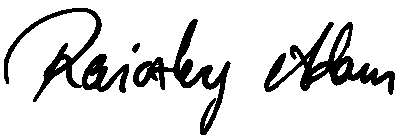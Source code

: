 beginfig(1);
% R
fill (12.089800,13.570300)..controls (11.910200,13.746100) and (12.367200,14.671900)..(13.371100,16.160200)..controls (13.777300,16.757799) and (14.480500,18.031300)..(14.937500,18.992201)..controls (15.394500,19.953100) and (15.898400,20.921900)..(16.054701,21.144501)..controls (16.273399,21.457001) and (16.269501,21.675800)..(16.031300,22.125000)..controls (15.472700,23.167999) and (16.035200,24.410200)..(18.027300,26.523399)..controls (19.007799,27.566401) and (20.152300,29.066401)..(20.566401,29.859400)..controls (22.011700,32.628899) and (23.101601,34.175800)..(23.671900,34.257801)..controls (24.625000,34.398399) and (24.621099,33.976601)..(23.660200,32.394501)..controls (22.585899,30.628901) and (22.542999,30.457001)..(23.187500,30.457001)..controls (23.949200,30.457001) and (24.726601,30.000000)..(25.269501,29.234400)--(25.777300,28.515600)--(28.277300,31.003901)..controls (33.691399,36.390598) and (35.835899,40.531300)..(34.527302,43.074200)..controls (33.527302,45.027302) and (32.156300,45.828098)..(29.585899,45.972698)..controls (25.347700,46.207001) and (19.937500,44.703098)..(14.824200,41.863300)..controls (11.628900,40.085899) and (7.839840,36.820301)..(6.230470,34.449200)..controls (5.863280,33.902302) and (5.480470,33.421902)..(5.378910,33.378899)..controls (5.281250,33.335899) and (5.199220,33.183601)..(5.199220,33.042999)..controls (5.199220,32.906300) and (4.890630,32.289101)..(4.515630,31.675800)..controls (4.136720,31.062500) and (3.574220,29.863300)..(3.265630,29.011700)..controls (2.679690,27.386700) and (2.628910,26.414101)..(2.894530,21.980499)..controls (2.992190,20.382799) and (2.953130,19.886700)..(2.730470,19.960899)..controls (2.570310,20.015600) and (2.433590,20.210899)..(2.425780,20.398399)..controls (2.421880,20.585899) and (2.210940,21.117201)..(1.960940,21.578100)..controls (1.585940,22.265600) and (1.503910,22.921900)..(1.507810,25.179701)..controls (1.511720,26.976601) and (1.625000,28.187500)..(1.835940,28.660200)..controls (2.015630,29.054701) and (2.171880,29.433599)..(2.191410,29.500000)..controls (2.578130,31.035200) and (4.082030,33.816399)..(4.519530,33.816399)..controls (4.628910,33.816399) and (4.718750,33.953098)..(4.722660,34.117199)..controls (4.722660,34.523399) and (7.812500,38.078098)..(8.945310,38.976601)..controls (9.441410,39.375000) and (10.234400,40.035198)..(10.703100,40.445301)..controls (11.859400,41.449200) and (15.750000,43.765598)..(17.148399,44.281300)..controls (17.769501,44.507801) and (18.914101,44.953098)..(19.683599,45.269501)..controls (23.472700,46.820301) and (29.210899,47.445301)..(32.128899,46.625000)..controls (34.542999,45.949200) and (36.398399,43.480499)..(36.398399,40.941399)..controls (36.398399,40.023399) and (35.902302,38.343800)..(35.507801,37.941399)..controls (35.339802,37.765598) and (35.199200,37.472698)..(35.199200,37.289101)..controls (35.199200,37.105499) and (34.890598,36.601601)..(34.511700,36.167999)..controls (34.132801,35.734402) and (33.742199,35.109402)..(33.640598,34.777302)..controls (33.476601,34.253899) and (28.046900,28.660200)..(26.246099,27.160200)..controls (25.644501,26.660200) and (25.601601,26.488300)..(25.601601,24.761700)..controls (25.601601,22.355499) and (25.882799,21.421900)..(26.933599,20.316401)..controls (27.597700,19.621099) and (27.976601,19.417999)..(28.609400,19.417999)..controls (29.601601,19.417999) and (29.531300,18.859400)..(28.492201,18.500000)..controls (27.980499,18.320299) and (27.609400,18.367201)..(26.894501,18.707001)..controls (24.812500,19.699200) and (24.144501,20.765600)..(23.980499,23.363300)--(23.855499,25.359400)--(22.988300,24.800800)..controls (22.511700,24.496099) and (21.851601,24.035200)..(21.519501,23.785200)..controls (21.191401,23.531300) and (20.273399,22.996099)..(19.480499,22.597700)..controls (18.296900,21.996099) and (16.960899,20.773399)..(16.960899,20.285200)..controls (16.960899,20.109400) and (14.027300,15.425800)..(12.996100,13.957000)..controls (12.609400,13.406300) and (12.359400,13.300800)..(12.089800,13.570300)--(22.070299,25.984400)..controls (23.863300,27.167999) and (23.937500,27.253901)..(23.871099,28.058599)..controls (23.812500,28.742201) and (23.710899,28.886700)..(23.320299,28.832001)..controls (23.054701,28.792999) and (22.609400,28.753901)..(22.328100,28.742201)..controls (21.960899,28.726601) and (21.511700,28.210899)..(20.710899,26.882799)..controls (19.601601,25.050800) and (19.332001,24.285200)..(19.898399,24.589800)..controls (20.066401,24.679701) and (21.042999,25.304701)..(22.070299,25.984400)--(22.070299,25.984400)--cycle;
% evi
fill (43.484402,17.253901)..controls (43.132801,17.640600) and (43.078098,17.988300)..(43.191399,19.113300)..controls (43.367199,20.816401) and (43.519501,21.554701)..(43.828098,22.179701)..controls (44.148399,22.824200) and (45.039101,25.156300)..(45.039101,25.351601)..controls (45.039101,25.628901) and (41.878899,22.210899)..(41.109402,21.097700)..controls (39.628899,18.968800) and (39.007801,18.261700)..(38.078098,17.644501)..controls (36.757801,16.773399) and (36.031300,16.832001)..(35.027302,17.898399)..controls (34.535198,18.421900) and (34.132801,18.675800)..(34.039101,18.523399)..controls (33.789101,18.125000) and (31.945299,17.660200)..(31.277300,17.828100)..controls (30.335899,18.062500) and (29.652300,19.218800)..(29.644501,20.593800)..controls (29.625000,23.062500) and (30.910200,25.574200)..(33.691399,28.484400)..controls (35.390598,30.265600) and (36.589802,30.863300)..(37.550800,30.402300)..controls (38.464802,29.968800) and (38.476601,29.214800)..(37.597698,27.656300)..controls (36.023399,24.871099) and (34.031300,22.777300)..(32.945301,22.777300)..controls (31.906300,22.777300) and (32.171902,23.636700)..(33.718800,25.292999)..controls (35.320301,27.003901) and (36.292999,28.296900)..(35.976601,28.296900)..controls (35.714802,28.296900) and (34.097698,26.750000)..(33.328098,25.765600)..controls (32.398399,24.574200) and (31.359400,22.347700)..(31.203100,21.218800)..controls (31.035200,19.984400) and (31.355499,19.417999)..(32.230499,19.417999)..controls (32.902302,19.417999) and (34.718800,20.976601)..(34.718800,21.554701)..controls (34.718800,22.253901) and (36.332001,25.343800)..(36.910198,25.746099)..controls (37.593800,26.226601) and (38.171902,26.246099)..(38.539101,25.804701)..controls (38.898399,25.371099) and (38.230499,23.539101)..(37.113300,21.898399)..controls (36.582001,21.113300) and (36.289101,20.359400)..(36.210899,19.570299)..controls (36.097698,18.433599) and (36.109402,18.410200)..(36.667999,18.570299)..controls (37.269501,18.742201) and (37.750000,19.218800)..(41.421902,23.265600)..controls (43.636700,25.710899) and (44.980499,26.859400)..(45.621101,26.859400)..controls (46.625000,26.859400) and (46.671902,25.253901)..(45.742199,22.746099)..controls (45.074200,20.953100) and (44.566399,18.722700)..(44.792999,18.582001)..controls (44.898399,18.519501) and (45.035198,18.199200)..(45.097698,17.875000)..controls (45.304699,16.789101) and (44.265598,16.390600)..(43.484402,17.253901)--cycle;
% i
fill (47.921902,31.773399)..controls (47.488300,32.914101) and (48.617199,34.296902)..(49.976601,34.296902)..controls (50.429699,34.296902) and (50.417999,33.476601)..(49.960899,33.097698)..controls (49.761700,32.933601) and (49.511700,32.460899)..(49.406300,32.046902)..controls (49.144501,31.039101) and (48.261700,30.878901)..(47.921902,31.773399)--cycle;
% czky
fill (72.507797,1.757810)..controls (72.117203,2.042970) and (72.039101,2.394530)..(72.039101,3.859380)..controls (72.039101,5.785160) and (72.773399,7.937500)..(74.468803,10.968800)..controls (75.527298,12.859400) and (77.316399,14.835900)..(77.660202,14.496100)..controls (77.824203,14.332000) and (77.550797,13.785200)..(76.824203,12.816400)..controls (75.480499,11.031300) and (74.835899,9.714840)..(73.851601,6.738280)..controls (73.378899,5.316410) and (73.246101,3.476560)..(73.628899,3.714840)..controls (73.796898,3.820310) and (74.523399,5.035160)..(75.664101,7.113280)..controls (76.824203,9.226560) and (78.277298,13.449200)..(78.992203,16.777300)..controls (79.781303,20.468800) and (79.652298,21.281300)..(78.511703,19.785200)..controls (77.710899,18.738300) and (76.507797,17.976601)..(75.648399,17.976601)..controls (74.054703,17.976601) and (72.777298,19.656300)..(72.777298,21.746099)--(72.777298,22.808599)--(71.089798,21.035200)..controls (69.246101,19.097700) and (68.566399,18.601601)..(67.496101,18.398399)..controls (66.390602,18.191401) and (65.687500,18.671900)..(65.050797,20.062500)..controls (64.730499,20.757799) and (64.257797,21.441401)..(64.000000,21.578100)..controls (63.449200,21.871099) and (62.800800,23.023399)..(62.800800,23.699200)..controls (62.800800,24.265600) and (62.191399,24.449200)..(60.320301,24.453100)--(58.917999,24.457001)--(59.046902,22.117201)..controls (59.117199,20.832001) and (59.246101,19.390600)..(59.335899,18.914101)..controls (59.460899,18.214800) and (59.410198,18.015600)..(59.062500,17.882799)..controls (58.164101,17.539101) and (57.800800,18.539101)..(57.546902,22.058599)..controls (57.417999,23.875000) and (57.347698,24.105499)..(56.910198,24.167999)..controls (56.640598,24.207001) and (56.183601,24.152300)..(55.902302,24.046900)..controls (55.386700,23.855499) and (55.386700,23.851601)..(56.097698,22.707001)..controls (57.171902,20.980499) and (56.628899,20.539101)..(55.042999,21.843800)..controls (54.144501,22.585899) and (53.875000,22.605499)..(53.777302,21.941401)..controls (53.714802,21.523399) and (52.863300,20.257799)..(52.035198,19.359400)..controls (50.910198,18.132799) and (49.308601,18.597700)..(48.378899,20.417999)..controls (47.933601,21.292999) and (47.914101,21.511700)..(48.175800,22.625000)..controls (48.558601,24.250000) and (48.890598,24.859400)..(50.046902,26.054701)..controls (51.261700,27.308599) and (52.277302,27.816401)..(53.570301,27.816401)..controls (54.390598,27.816401) and (54.609402,27.722700)..(54.714802,27.324200)..controls (54.812500,26.949200) and (54.687500,26.769501)..(54.203098,26.582001)..controls (51.683601,25.601601) and (50.441399,24.472700)..(49.828098,22.625000)..controls (49.617199,21.984400) and (49.621101,21.625000)..(49.847698,21.082001)..controls (50.007801,20.695299) and (50.242199,20.378901)..(50.363300,20.378901)..controls (51.351601,20.378901) and (52.953098,22.789101)..(52.957001,24.273399)..controls (52.960899,25.023399) and (53.054699,25.191401)..(53.550800,25.316401)..controls (53.949200,25.417999) and (54.500000,26.039101)..(55.257801,27.257799)--(57.281300,26.761700)..controls (57.281300,28.109400) and (56.882801,28.144501)..(56.007801,26.863300)..controls (55.398399,25.976601) and (55.500000,25.707001)..(56.441399,25.707001)..controls (57.273399,25.707001) and (57.281300,25.714800)..(57.281300,26.761700)--(57.281300,26.761700)--(55.257801,27.257799)..controls (55.875000,28.246099) and (56.605499,29.140600)..(56.886700,29.246099)..controls (57.316399,29.410200) and (58.031300,29.238300)..(58.453098,28.871099)..controls (58.503899,28.828100) and (58.597698,28.113300)..(58.660198,27.285200)..controls (58.718800,26.457001) and (58.816399,25.730499)..(58.875000,25.667999)..controls (58.929699,25.609400) and (59.796902,25.554701)..(60.796902,25.550800)--(62.617199,25.539101)--(63.277302,28.058599)..controls (64.621101,33.164101) and (67.167999,39.882801)..(68.312500,41.332001)..controls (69.523399,42.867199) and (69.902298,43.171902)..(70.421898,43.031300)..controls (70.718803,42.949200) and (70.960899,42.746101)..(70.960899,42.578098)..controls (70.960899,42.230499) and (69.562500,38.269501)..(68.925797,36.816399)..controls (68.695297,36.289101) and (68.472702,35.621101)..(68.433601,35.328098)..controls (68.316399,34.441399) and (67.796898,33.011700)..(67.363297,32.378899)..controls (67.136703,32.046902) and (66.878899,31.484400)..(66.792999,31.121099)..controls (66.699203,30.742201) and (66.343803,30.316401)..(65.941399,30.109400)..controls (65.347702,29.804701) and (65.195297,29.500000)..(64.859398,27.984400)..controls (64.457001,26.175800) and (64.304703,24.074200)..(64.562500,23.816401)..controls (64.640602,23.738300) and (65.066399,24.472700)..(65.515602,25.445299)..controls (66.484398,27.562500) and (67.589798,28.855499)..(68.238297,28.621099)..controls (69.382797,28.210899) and (69.578102,27.285200)..(68.921898,25.421900)..controls (68.585899,24.468800) and (66.988297,22.035200)..(66.585899,21.859400)..controls (66.296898,21.734400) and (66.367203,20.746099)..(66.687500,20.425800)..controls (67.375000,19.738300) and (68.125000,20.117201)..(70.039101,22.113300)..controls (71.082001,23.199200) and (72.121101,24.468800)..(72.347702,24.933599)..controls (72.664101,25.582001) and (72.910202,25.781300)..(73.406303,25.789101)..controls (73.761703,25.796900) and (74.257797,25.984400)..(74.507797,26.210899)..controls (75.089798,26.738300) and (75.585899,26.726601)..(76.082001,26.179701)..controls (76.675797,25.527300) and (76.566399,24.812500)..(75.734398,23.867201)..controls (74.128899,22.039101) and (74.558601,18.917999)..(76.285202,19.863300)..controls (77.324203,20.433599) and (79.929703,23.886700)..(80.511703,25.468800)..controls (81.308601,27.628901) and (82.027298,28.289101)..(82.703102,27.476601)..controls (82.925797,27.207001) and (82.832001,26.773399)..(82.257797,25.417999)..controls (81.542999,23.746099) and (81.371101,22.953100)..(80.781303,18.699200)..controls (80.625000,17.574200) and (80.378899,16.441401)..(80.238297,16.179701)..controls (80.093803,15.914100) and (80.000000,15.617200)..(80.027298,15.523400)..controls (80.160202,15.050800) and (79.457001,12.671900)..(78.765602,11.273400)..controls (78.339798,10.406300) and (77.855499,9.191410)..(77.687500,8.570310)..controls (77.519501,7.949220) and (77.179703,7.257810)..(76.933601,7.031250)..controls (76.683601,6.808590) and (76.480499,6.488280)..(76.480499,6.328130)..controls (76.480499,5.601560) and (75.152298,3.222660)..(74.113297,2.078130)..controls (73.429703,1.328130) and (73.164101,1.277340)..(72.507797,1.757810)--cycle;
% Adam
fill (140.339996,16.394501)..controls (140.188004,16.578100) and (140.020004,16.957001)..(139.964996,17.234400)..controls (139.910004,17.511700) and (139.815994,17.824200)..(139.753998,17.921900)..controls (139.690994,18.023399) and (139.729996,18.589800)..(139.839996,19.183599)..controls (140.520004,22.871099) and (140.358994,22.968800)..(137.375000,20.683599)..controls (135.031006,18.890600) and (134.125000,18.925800)..(133.723007,20.832001)..controls (133.625000,21.277300) and (133.479996,21.546900)..(133.395004,21.429701)..controls (133.309006,21.308599) and (132.809006,20.933599)..(132.281006,20.593800)..controls (131.500000,20.089800) and (131.199005,20.015600)..(130.660004,20.195299)..controls (130.136993,20.371099) and (129.968994,20.609400)..(129.852005,21.351601)--(129.699005,22.285200)--(128.690994,21.691401)..controls (127.503998,20.996099) and (126.625000,20.941401)..(125.762001,21.503901)..controls (125.155998,21.902300) and (125.128998,21.894501)..(124.512001,21.164101)--(123.762001,23.500000)..controls (124.289001,24.027300) and (124.719002,24.656300)..(124.719002,24.894501)..controls (124.719002,25.136700) and (124.894997,25.843800)..(125.105003,26.468800)..controls (125.320000,27.093800) and (125.438004,27.664101)..(125.362999,27.734400)..controls (124.883003,28.218800) and (122.301003,25.906300)..(121.573997,24.339800)..controls (120.898003,22.875000) and (120.969002,22.539101)..(121.960999,22.539101)..controls (122.621002,22.539101) and (123.003998,22.742201)..(123.762001,23.500000)--(123.762001,23.500000)--(124.512001,21.164101)..controls (123.246002,19.664101) and (121.328003,19.000000)..(120.378998,19.726601)..controls (119.839996,20.136700) and (119.198997,21.445299)..(119.198997,22.136700)..controls (119.198997,22.457001) and (119.035004,23.113300)..(118.832001,23.597700)..controls (118.417999,24.593800) and (118.323997,24.566401)..(116.637001,22.992201)..controls (116.160004,22.542999) and (114.848000,21.691401)..(113.719002,21.097700)--(113.969002,22.851601)..controls (116.387001,24.140600) and (117.280998,24.765600)..(117.280998,25.152300)..controls (117.280998,25.378901) and (117.414001,25.707001)..(117.582001,25.882799)..controls (117.828003,26.144501) and (117.714996,26.175800)..(116.933998,26.058599)..controls (115.991997,25.914101) and (114.237999,24.855499)..(112.765999,23.539101)..controls (111.355003,22.277300) and (112.098000,21.851601)..(113.969002,22.851601)--(113.969002,22.851601)--(113.719002,21.097700)..controls (111.855003,20.113300) and (111.652000,19.933599)..(111.417999,19.082001)..controls (111.070000,17.828100) and (110.144997,17.128901)..(109.323997,17.503901)--(110.313004,19.523399)..controls (110.648003,20.156300) and (110.464996,21.097700)..(110.078003,20.710899)..controls (109.746002,20.378901) and (109.496002,18.937500)..(109.769997,18.937500)..controls (109.894997,18.937500) and (110.140999,19.199200)..(110.313004,19.523399)--(110.313004,19.523399)--(109.323997,17.503901)..controls (108.695000,17.789101) and (108.155998,18.914101)..(108.167999,19.914101)..controls (108.171997,20.234400) and (108.598000,21.570299)..(109.116997,22.882799)--(110.063004,25.265600)--(109.116997,27.406300)--(108.273003,26.539101)..controls (107.813004,26.062500) and (106.652000,25.007799)..(105.695000,24.195299)..controls (104.741997,23.382799) and (103.223000,22.054701)..(102.320000,21.246099)..controls (101.421997,20.437500) and (100.582001,19.742201)..(100.460999,19.699200)..controls (100.339996,19.652300) and (100.237999,19.484400)..(100.237999,19.324200)..controls (100.237999,18.714800) and (97.414101,17.000000)..(96.660202,17.148399)..controls (96.449203,17.187500) and (96.203102,17.230499)..(96.105499,17.238300)..controls (95.714798,17.281300) and (95.222702,18.691401)..(95.320297,19.480499)..controls (95.468803,20.617201) and (97.441399,24.945299)..(98.699203,26.878901)..controls (100.875000,30.230499) and (103.023003,31.820299)..(102.801003,29.917999)..controls (102.750000,29.488300) and (102.262001,28.222700)..(101.714996,27.097700)..controls (101.167999,25.976601) and (100.719002,24.953100)..(100.719002,24.820299)..controls (100.719002,24.687500) and (100.390999,24.199200)..(99.988297,23.738300)--(99.496101,25.042999)..controls (99.433601,25.105499) and (99.238297,24.917999)..(99.062500,24.628901)..controls (98.761703,24.121099) and (98.765602,24.117201)..(99.179703,24.511700)..controls (99.417999,24.742201) and (99.558601,24.976601)..(99.496101,25.042999)--(99.496101,25.042999)--(99.988297,23.738300)..controls (99.585899,23.277300) and (99.078102,22.601601)..(98.855499,22.238300)..controls (98.636703,21.875000) and (98.285202,21.578100)..(98.078102,21.578100)..controls (97.660202,21.578100) and (96.640602,19.699200)..(96.640602,18.933599)..controls (96.640602,18.390600) and (96.656303,18.382799)..(97.406303,18.671900)..controls (97.882797,18.855499) and (99.078102,19.753901)..(103.098000,22.964800)..controls (103.546997,23.324200) and (105.003998,24.664101)..(106.335999,25.941401)--(108.762001,28.265600)--(108.085999,29.574200)..controls (107.714996,30.292999) and (107.155998,31.121099)..(106.844002,31.414101)..controls (105.813004,32.382801) and (105.332001,31.308599)..(106.262001,30.125000)..controls (107.078003,29.089800) and (106.328003,28.214800)..(105.469002,29.199200)..controls (104.012001,30.867201) and (104.191002,33.578098)..(105.758003,33.578098)..controls (106.695000,33.578098) and (107.277000,33.042999)..(108.414001,31.128901)..controls (108.984001,30.164101) and (109.476997,29.339800)..(109.508003,29.296900)..controls (109.539001,29.253901) and (109.973000,29.667999)..(110.469002,30.218800)..controls (111.355003,31.199200) and (111.762001,31.718800)..(113.933998,34.660198)..controls (114.519997,35.449200) and (115.137001,36.242199)..(115.301003,36.414101)..controls (115.464996,36.589802) and (115.601997,36.828098)..(115.601997,36.949200)..controls (115.601997,37.066399) and (116.112999,37.933601)..(116.737999,38.875000)..controls (117.366997,39.816399) and (118.023003,40.855499)..(118.198997,41.179699)..controls (118.605003,41.921902) and (119.027000,42.085899)..(119.664001,41.746101)..controls (120.148003,41.488300) and (120.125000,41.421902)..(118.905998,39.628899)..controls (117.719002,37.882801) and (113.491997,29.835899)..(113.082001,28.539101)..controls (112.976997,28.210899) and (112.573997,27.257799)..(112.188004,26.417999)..controls (111.796997,25.582001) and (111.523003,24.855499)..(111.573997,24.804701)--(111.378998,28.347700)..controls (111.609001,28.914101) and (111.945000,29.675800)..(112.128998,30.039101)..controls (112.609001,31.003901) and (112.285004,30.847700)..(111.116997,29.558599)..controls (109.987999,28.316401) and (109.960999,28.246099)..(110.332001,27.554701)..controls (110.660004,26.941401) and (110.866997,27.097700)..(111.378998,28.347700)--(111.378998,28.347700)--(111.573997,24.804701)..controls (111.660004,24.718800) and (113.305000,25.843800)..(114.991997,27.148399)..controls (115.512001,27.550800) and (116.055000,27.707001)..(117.030998,27.738300)..controls (117.762001,27.757799) and (118.366997,27.867201)..(118.375000,27.976601)..controls (118.546997,30.308599) and (120.969002,36.312500)..(122.813004,38.996101)..controls (123.598000,40.136700) and (125.594002,41.976601)..(126.042999,41.976601)..controls (126.844002,41.976601) and (127.328003,40.046902)..(126.698997,39.378899)..controls (126.530998,39.203098) and (126.453003,38.968800)..(126.523003,38.855499)..controls (126.628998,38.679699) and (126.503998,37.925800)..(125.792999,34.539101)..controls (125.750000,34.339802) and (125.707001,34.042999)..(125.698997,33.878899)..controls (125.688004,33.714802) and (125.491997,33.578098)..(125.262001,33.574200)..controls (124.902000,33.570301) and (124.890999,33.535198)..(125.198997,33.339802)..controls (125.508003,33.140598) and (125.500000,33.105499)..(125.140999,33.101601)..controls (124.910004,33.101601) and (124.737999,33.015598)..(124.762001,32.917999)..controls (124.945000,32.148399) and (121.398003,26.628901)..(120.500000,26.285200)--(120.871002,28.085899)..controls (121.785004,29.000000) and (123.566002,31.691401)..(124.112999,32.988300)..controls (124.933998,34.917999) and (125.441002,36.812500)..(125.816002,39.312500)--(125.973000,40.371101)--(125.265999,39.863300)..controls (124.875000,39.585899) and (124.445000,39.218800)..(124.305000,39.050800)..controls (123.730003,38.343800) and (121.644997,34.082001)..(121.246002,32.796902)..controls (121.008003,32.039101) and (120.714996,31.417999)..(120.594002,31.417999)..controls (120.473000,31.417999) and (120.421997,31.335899)..(120.487999,31.230499)..controls (120.551003,31.128901) and (120.453003,30.343800)..(120.269997,29.492201)..controls (119.914001,27.839800) and (119.859001,27.339800)..(120.023003,27.339800)..controls (120.078003,27.339800) and (120.460999,27.675800)..(120.871002,28.085899)--(120.871002,28.085899)--(120.500000,26.285200)..controls (120.313004,26.210899) and (120.160004,25.980499)..(120.160004,25.765600)..controls (120.160004,25.550800) and (120.758003,26.070299)..(121.523003,26.953100)..controls (124.487999,30.386700) and (126.246002,30.605499)..(127.008003,27.636700)..controls (127.262001,26.644501) and (127.241997,26.343800)..(126.844002,25.269501)..controls (126.344002,23.921900) and (126.530998,22.777300)..(127.246002,22.777300)..controls (127.621002,22.777300) and (130.020004,25.105499)..(131.214996,26.621099)..controls (131.695007,27.234400) and (131.940994,27.363300)..(132.354996,27.234400)..controls (133.011993,27.023399) and (133.026993,26.406300)..(132.406006,25.191401)..controls (132.145004,24.679701) and (131.832001,23.820299)..(131.714996,23.285200)..controls (131.516006,22.414101) and (131.535004,22.332001)..(131.895004,22.523399)..controls (132.113007,22.640600) and (132.863007,23.339800)..(133.559006,24.078100)..controls (135.511993,26.140600) and (136.309006,25.839800)..(135.757996,23.242201)..controls (135.589996,22.453100) and (135.500000,21.757799)..(135.559006,21.699200)..controls (135.671997,21.585899) and (138.539001,23.386700)..(139.078003,23.910200)..controls (139.522995,24.343800) and (141.391006,24.304701)..(141.761993,23.855499)..controls (141.977005,23.597700) and (142.020004,23.050800)..(141.906006,21.992201)..controls (141.815994,21.171900) and (141.699005,19.957001)..(141.641006,19.296900)..controls (141.375000,16.128901) and (141.089996,15.492200)..(140.339996,16.394501)--cycle;
endfig;
